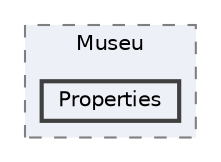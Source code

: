 digraph "Museu/Museu/Properties"
{
 // LATEX_PDF_SIZE
  bgcolor="transparent";
  edge [fontname=Helvetica,fontsize=10,labelfontname=Helvetica,labelfontsize=10];
  node [fontname=Helvetica,fontsize=10,shape=box,height=0.2,width=0.4];
  compound=true
  subgraph clusterdir_1c63675370329a8b699b7666e880a5b3 {
    graph [ bgcolor="#edf0f7", pencolor="grey50", label="Museu", fontname=Helvetica,fontsize=10 style="filled,dashed", URL="dir_1c63675370329a8b699b7666e880a5b3.html",tooltip=""]
  dir_a3f3247ab9970a6c86427ac2784b9c2a [label="Properties", fillcolor="#edf0f7", color="grey25", style="filled,bold", URL="dir_a3f3247ab9970a6c86427ac2784b9c2a.html",tooltip=""];
  }
}
